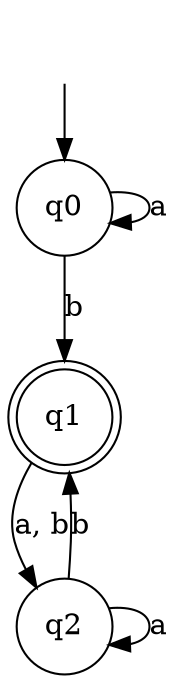 digraph Automaton {

q1 [shape = doublecircle];

q2 [shape = circle];

_nil [style = invis];

q0 [shape = circle];

_nil -> q0;

q1 -> q2 [label = "a, b"];

q0 -> q0 [label = "a"];

q2 -> q1 [label = "b"];

q0 -> q1 [label = "b"];

q2 -> q2 [label = "a"];

}
